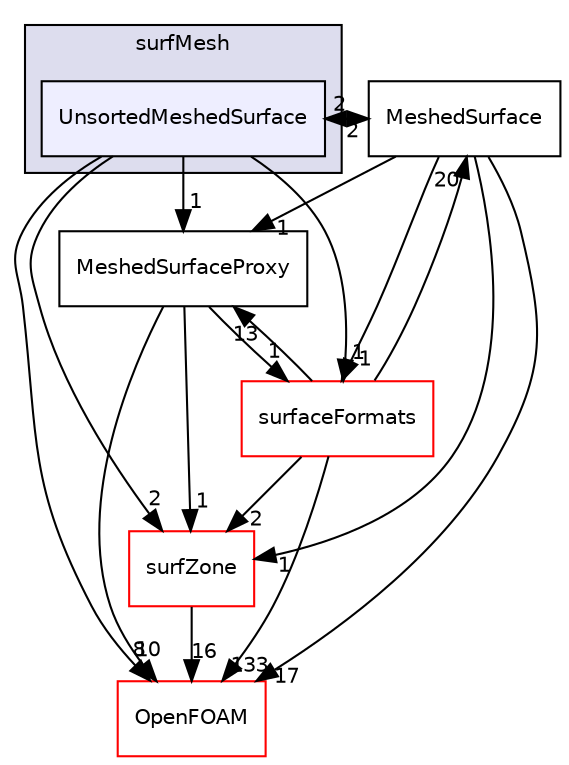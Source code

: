 digraph "src/surfMesh/UnsortedMeshedSurface" {
  bgcolor=transparent;
  compound=true
  node [ fontsize="10", fontname="Helvetica"];
  edge [ labelfontsize="10", labelfontname="Helvetica"];
  subgraph clusterdir_0a88fe22feb23ce5f078a04a1df67721 {
    graph [ bgcolor="#ddddee", pencolor="black", label="surfMesh" fontname="Helvetica", fontsize="10", URL="dir_0a88fe22feb23ce5f078a04a1df67721.html"]
  dir_224334990af5761cc26bd2eed4da00bd [shape=box, label="UnsortedMeshedSurface", style="filled", fillcolor="#eeeeff", pencolor="black", URL="dir_224334990af5761cc26bd2eed4da00bd.html"];
  }
  dir_c7b425ce1feba157c3a628060f167f64 [shape=box label="MeshedSurface" URL="dir_c7b425ce1feba157c3a628060f167f64.html"];
  dir_b2d126e3ab79c2145c7a44de22e5f675 [shape=box label="MeshedSurfaceProxy" URL="dir_b2d126e3ab79c2145c7a44de22e5f675.html"];
  dir_c5473ff19b20e6ec4dfe5c310b3778a8 [shape=box label="OpenFOAM" color="red" URL="dir_c5473ff19b20e6ec4dfe5c310b3778a8.html"];
  dir_367e2591196b309d6036c64a18218666 [shape=box label="surfZone" color="red" URL="dir_367e2591196b309d6036c64a18218666.html"];
  dir_3ad8f5f9808d8196d04eb1769c1a10a8 [shape=box label="surfaceFormats" color="red" URL="dir_3ad8f5f9808d8196d04eb1769c1a10a8.html"];
  dir_c7b425ce1feba157c3a628060f167f64->dir_224334990af5761cc26bd2eed4da00bd [headlabel="2", labeldistance=1.5 headhref="dir_002666_002692.html"];
  dir_c7b425ce1feba157c3a628060f167f64->dir_b2d126e3ab79c2145c7a44de22e5f675 [headlabel="1", labeldistance=1.5 headhref="dir_002666_002668.html"];
  dir_c7b425ce1feba157c3a628060f167f64->dir_c5473ff19b20e6ec4dfe5c310b3778a8 [headlabel="17", labeldistance=1.5 headhref="dir_002666_001873.html"];
  dir_c7b425ce1feba157c3a628060f167f64->dir_367e2591196b309d6036c64a18218666 [headlabel="1", labeldistance=1.5 headhref="dir_002666_002689.html"];
  dir_c7b425ce1feba157c3a628060f167f64->dir_3ad8f5f9808d8196d04eb1769c1a10a8 [headlabel="1", labeldistance=1.5 headhref="dir_002666_002669.html"];
  dir_224334990af5761cc26bd2eed4da00bd->dir_c7b425ce1feba157c3a628060f167f64 [headlabel="2", labeldistance=1.5 headhref="dir_002692_002666.html"];
  dir_224334990af5761cc26bd2eed4da00bd->dir_b2d126e3ab79c2145c7a44de22e5f675 [headlabel="1", labeldistance=1.5 headhref="dir_002692_002668.html"];
  dir_224334990af5761cc26bd2eed4da00bd->dir_c5473ff19b20e6ec4dfe5c310b3778a8 [headlabel="8", labeldistance=1.5 headhref="dir_002692_001873.html"];
  dir_224334990af5761cc26bd2eed4da00bd->dir_367e2591196b309d6036c64a18218666 [headlabel="2", labeldistance=1.5 headhref="dir_002692_002689.html"];
  dir_224334990af5761cc26bd2eed4da00bd->dir_3ad8f5f9808d8196d04eb1769c1a10a8 [headlabel="1", labeldistance=1.5 headhref="dir_002692_002669.html"];
  dir_b2d126e3ab79c2145c7a44de22e5f675->dir_c5473ff19b20e6ec4dfe5c310b3778a8 [headlabel="10", labeldistance=1.5 headhref="dir_002668_001873.html"];
  dir_b2d126e3ab79c2145c7a44de22e5f675->dir_367e2591196b309d6036c64a18218666 [headlabel="1", labeldistance=1.5 headhref="dir_002668_002689.html"];
  dir_b2d126e3ab79c2145c7a44de22e5f675->dir_3ad8f5f9808d8196d04eb1769c1a10a8 [headlabel="1", labeldistance=1.5 headhref="dir_002668_002669.html"];
  dir_367e2591196b309d6036c64a18218666->dir_c5473ff19b20e6ec4dfe5c310b3778a8 [headlabel="16", labeldistance=1.5 headhref="dir_002689_001873.html"];
  dir_3ad8f5f9808d8196d04eb1769c1a10a8->dir_c7b425ce1feba157c3a628060f167f64 [headlabel="20", labeldistance=1.5 headhref="dir_002669_002666.html"];
  dir_3ad8f5f9808d8196d04eb1769c1a10a8->dir_b2d126e3ab79c2145c7a44de22e5f675 [headlabel="13", labeldistance=1.5 headhref="dir_002669_002668.html"];
  dir_3ad8f5f9808d8196d04eb1769c1a10a8->dir_c5473ff19b20e6ec4dfe5c310b3778a8 [headlabel="133", labeldistance=1.5 headhref="dir_002669_001873.html"];
  dir_3ad8f5f9808d8196d04eb1769c1a10a8->dir_367e2591196b309d6036c64a18218666 [headlabel="2", labeldistance=1.5 headhref="dir_002669_002689.html"];
}
